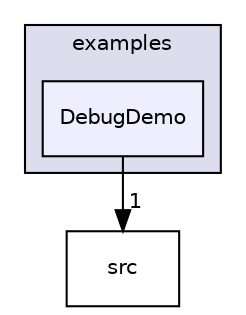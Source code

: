 digraph "examples/DebugDemo" {
  compound=true
  node [ fontsize="10", fontname="Helvetica"];
  edge [ labelfontsize="10", labelfontname="Helvetica"];
  subgraph clusterdir_d28a4824dc47e487b107a5db32ef43c4 {
    graph [ bgcolor="#ddddee", pencolor="black", label="examples" fontname="Helvetica", fontsize="10", URL="dir_d28a4824dc47e487b107a5db32ef43c4.html"]
  dir_9d18a7be114baddca5f0baad4d1f4886 [shape=box, label="DebugDemo", style="filled", fillcolor="#eeeeff", pencolor="black", URL="dir_9d18a7be114baddca5f0baad4d1f4886.html"];
  }
  dir_68267d1309a1af8e8297ef4c3efbcdba [shape=box label="src" URL="dir_68267d1309a1af8e8297ef4c3efbcdba.html"];
  dir_9d18a7be114baddca5f0baad4d1f4886->dir_68267d1309a1af8e8297ef4c3efbcdba [headlabel="1", labeldistance=1.5 headhref="dir_000001_000002.html"];
}
